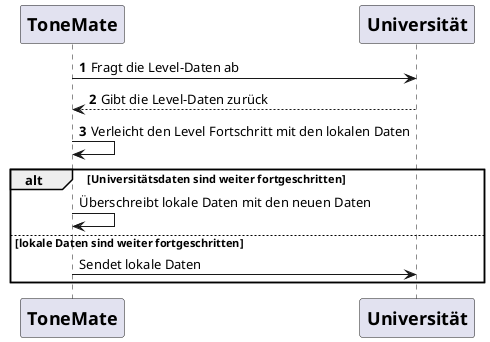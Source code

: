 @startuml
autonumber
participant ToneMate [
    =ToneMate
]

participant Uni [
    =Universität
]

ToneMate -> Uni: Fragt die Level-Daten ab
ToneMate <-- Uni: Gibt die Level-Daten zurück

ToneMate -> ToneMate: Verleicht den Level Fortschritt mit den lokalen Daten

autonumber stop
alt Universitätsdaten sind weiter fortgeschritten

    ToneMate -> ToneMate: Überschreibt lokale Daten mit den neuen Daten

else lokale Daten sind weiter fortgeschritten

    ToneMate -> Uni: Sendet lokale Daten

end

@enduml